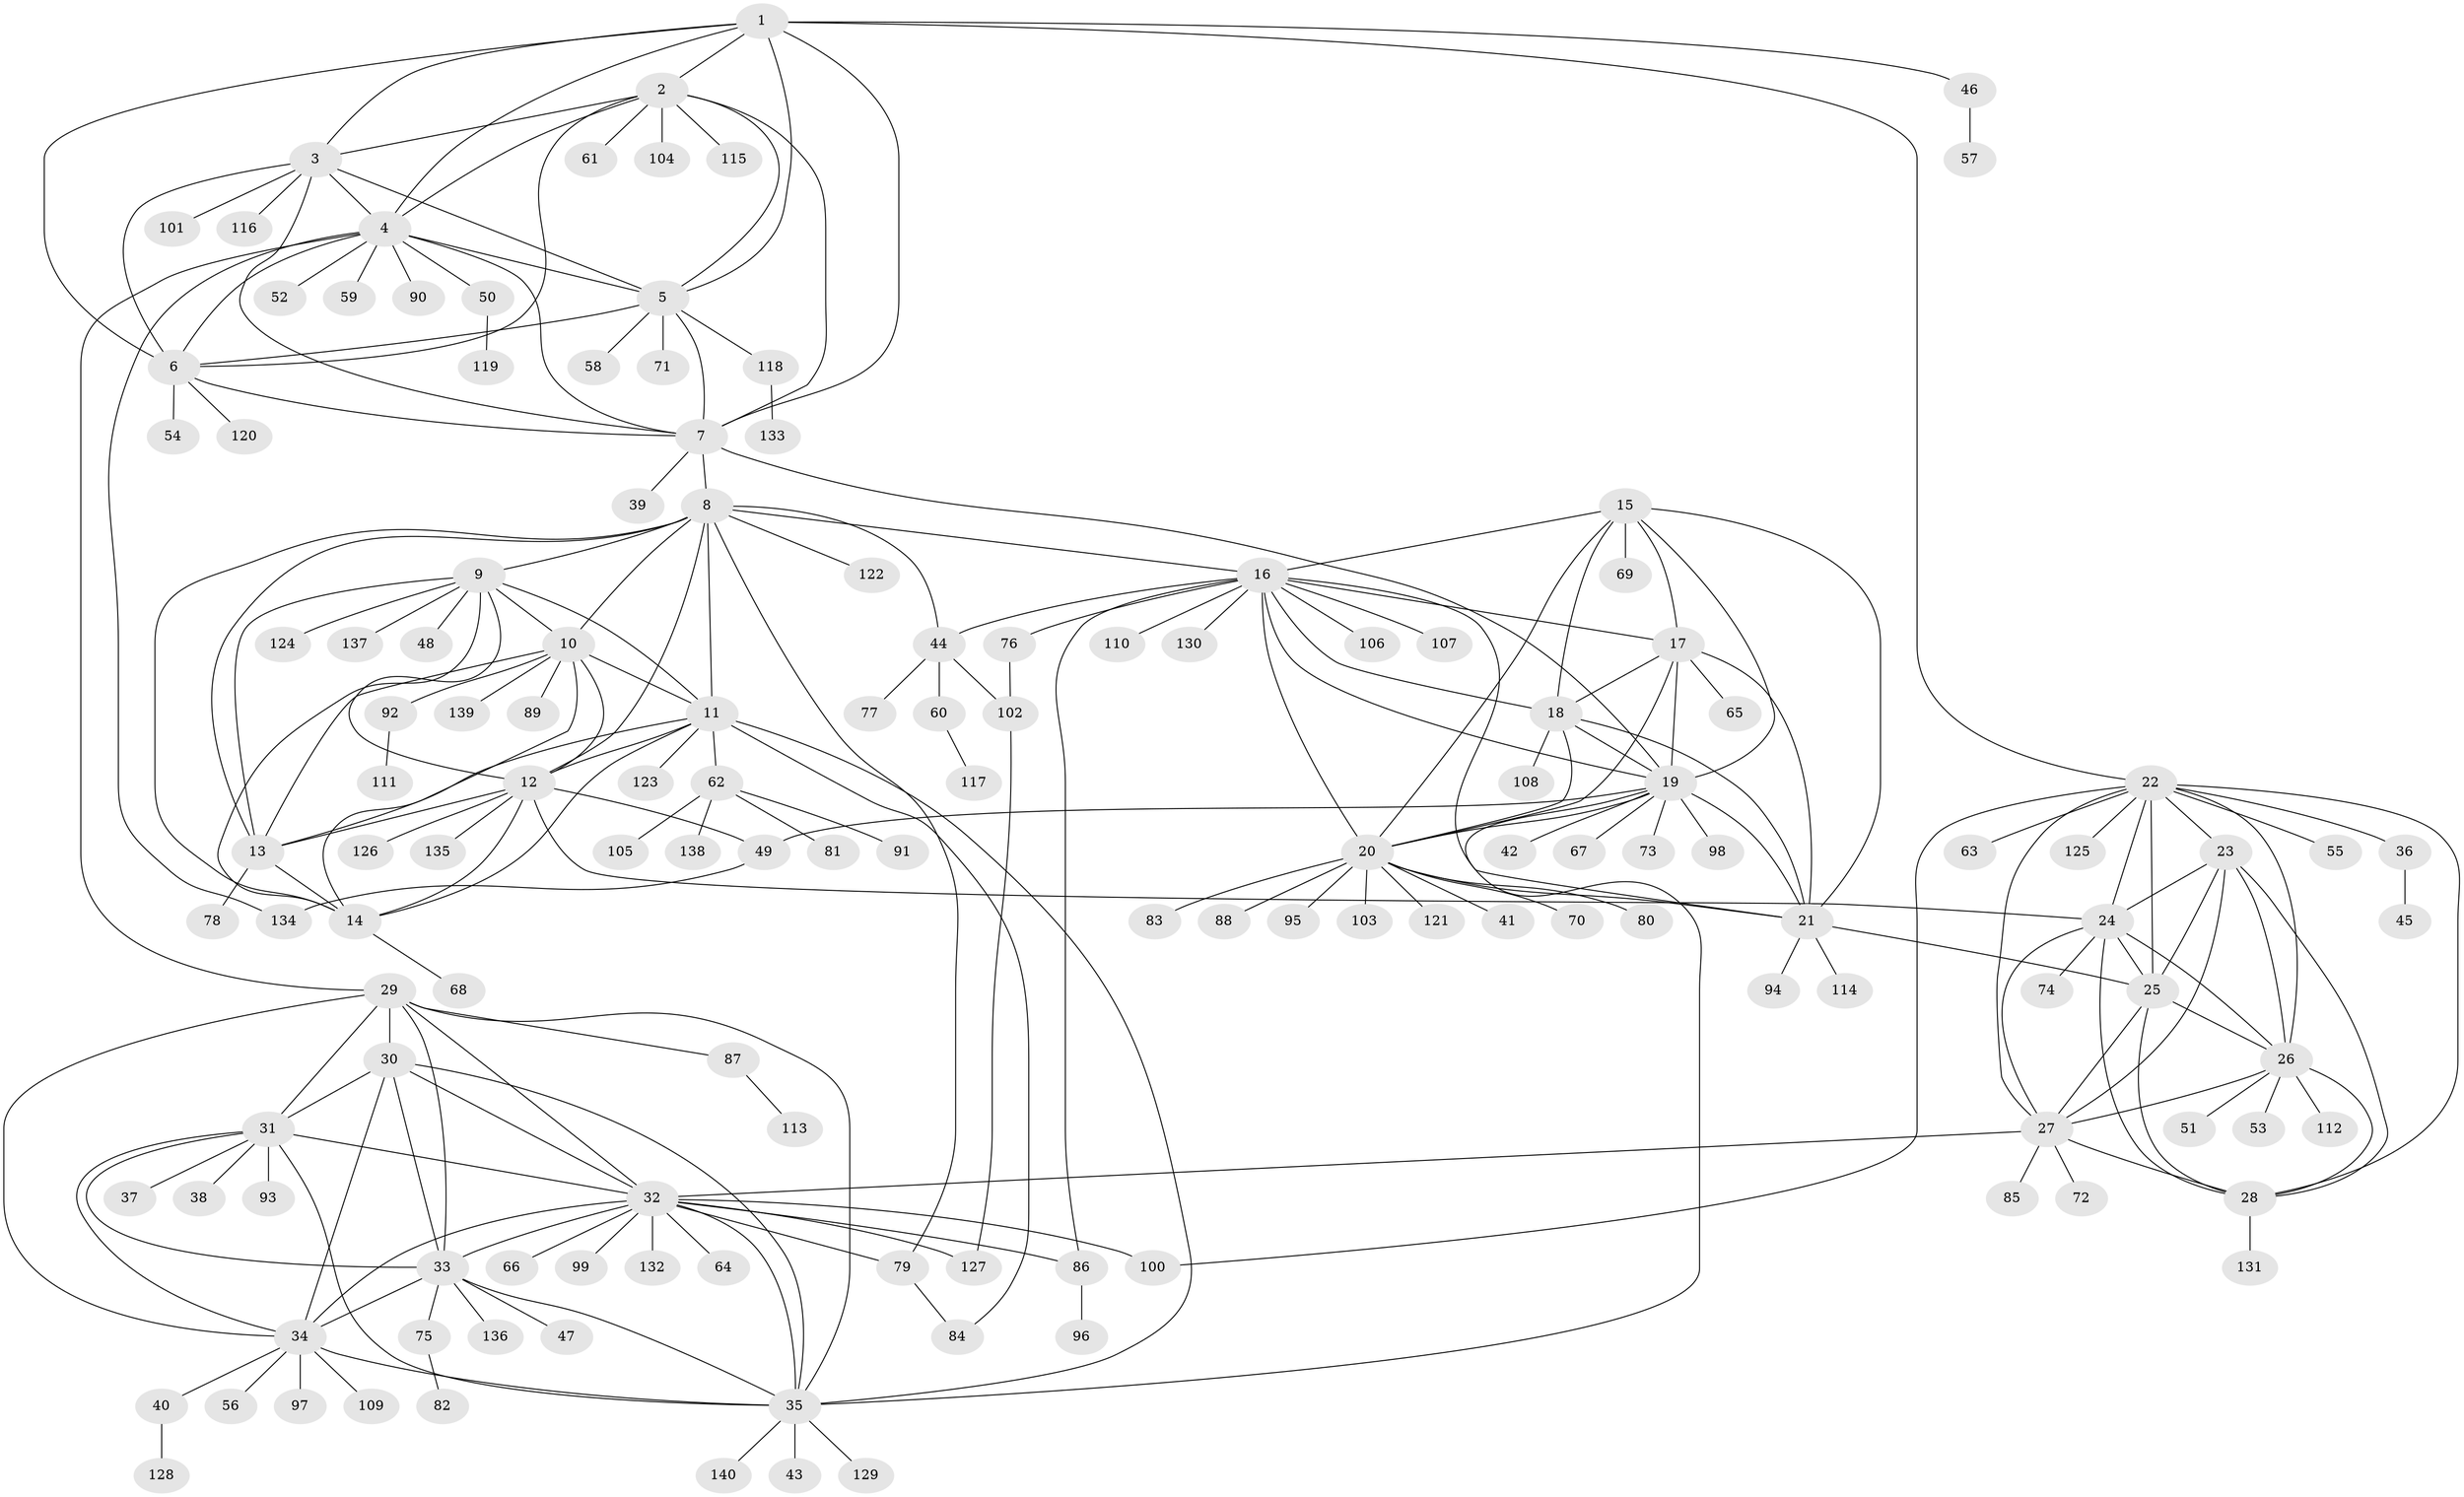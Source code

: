 // coarse degree distribution, {7: 0.018018018018018018, 10: 0.02702702702702703, 11: 0.02702702702702703, 8: 0.04504504504504504, 6: 0.04504504504504504, 17: 0.009009009009009009, 13: 0.018018018018018018, 5: 0.009009009009009009, 4: 0.02702702702702703, 15: 0.009009009009009009, 9: 0.009009009009009009, 1: 0.6846846846846847, 3: 0.02702702702702703, 2: 0.04504504504504504}
// Generated by graph-tools (version 1.1) at 2025/42/03/06/25 10:42:11]
// undirected, 140 vertices, 229 edges
graph export_dot {
graph [start="1"]
  node [color=gray90,style=filled];
  1;
  2;
  3;
  4;
  5;
  6;
  7;
  8;
  9;
  10;
  11;
  12;
  13;
  14;
  15;
  16;
  17;
  18;
  19;
  20;
  21;
  22;
  23;
  24;
  25;
  26;
  27;
  28;
  29;
  30;
  31;
  32;
  33;
  34;
  35;
  36;
  37;
  38;
  39;
  40;
  41;
  42;
  43;
  44;
  45;
  46;
  47;
  48;
  49;
  50;
  51;
  52;
  53;
  54;
  55;
  56;
  57;
  58;
  59;
  60;
  61;
  62;
  63;
  64;
  65;
  66;
  67;
  68;
  69;
  70;
  71;
  72;
  73;
  74;
  75;
  76;
  77;
  78;
  79;
  80;
  81;
  82;
  83;
  84;
  85;
  86;
  87;
  88;
  89;
  90;
  91;
  92;
  93;
  94;
  95;
  96;
  97;
  98;
  99;
  100;
  101;
  102;
  103;
  104;
  105;
  106;
  107;
  108;
  109;
  110;
  111;
  112;
  113;
  114;
  115;
  116;
  117;
  118;
  119;
  120;
  121;
  122;
  123;
  124;
  125;
  126;
  127;
  128;
  129;
  130;
  131;
  132;
  133;
  134;
  135;
  136;
  137;
  138;
  139;
  140;
  1 -- 2;
  1 -- 3;
  1 -- 4;
  1 -- 5;
  1 -- 6;
  1 -- 7;
  1 -- 22;
  1 -- 46;
  2 -- 3;
  2 -- 4;
  2 -- 5;
  2 -- 6;
  2 -- 7;
  2 -- 61;
  2 -- 104;
  2 -- 115;
  3 -- 4;
  3 -- 5;
  3 -- 6;
  3 -- 7;
  3 -- 101;
  3 -- 116;
  4 -- 5;
  4 -- 6;
  4 -- 7;
  4 -- 29;
  4 -- 50;
  4 -- 52;
  4 -- 59;
  4 -- 90;
  4 -- 134;
  5 -- 6;
  5 -- 7;
  5 -- 58;
  5 -- 71;
  5 -- 118;
  6 -- 7;
  6 -- 54;
  6 -- 120;
  7 -- 8;
  7 -- 19;
  7 -- 39;
  8 -- 9;
  8 -- 10;
  8 -- 11;
  8 -- 12;
  8 -- 13;
  8 -- 14;
  8 -- 16;
  8 -- 44;
  8 -- 79;
  8 -- 122;
  9 -- 10;
  9 -- 11;
  9 -- 12;
  9 -- 13;
  9 -- 14;
  9 -- 48;
  9 -- 124;
  9 -- 137;
  10 -- 11;
  10 -- 12;
  10 -- 13;
  10 -- 14;
  10 -- 89;
  10 -- 92;
  10 -- 139;
  11 -- 12;
  11 -- 13;
  11 -- 14;
  11 -- 35;
  11 -- 62;
  11 -- 84;
  11 -- 123;
  12 -- 13;
  12 -- 14;
  12 -- 24;
  12 -- 49;
  12 -- 126;
  12 -- 135;
  13 -- 14;
  13 -- 78;
  14 -- 68;
  15 -- 16;
  15 -- 17;
  15 -- 18;
  15 -- 19;
  15 -- 20;
  15 -- 21;
  15 -- 69;
  16 -- 17;
  16 -- 18;
  16 -- 19;
  16 -- 20;
  16 -- 21;
  16 -- 44;
  16 -- 76;
  16 -- 86;
  16 -- 106;
  16 -- 107;
  16 -- 110;
  16 -- 130;
  17 -- 18;
  17 -- 19;
  17 -- 20;
  17 -- 21;
  17 -- 65;
  18 -- 19;
  18 -- 20;
  18 -- 21;
  18 -- 108;
  19 -- 20;
  19 -- 21;
  19 -- 35;
  19 -- 42;
  19 -- 49;
  19 -- 67;
  19 -- 73;
  19 -- 98;
  20 -- 21;
  20 -- 41;
  20 -- 70;
  20 -- 80;
  20 -- 83;
  20 -- 88;
  20 -- 95;
  20 -- 103;
  20 -- 121;
  21 -- 25;
  21 -- 94;
  21 -- 114;
  22 -- 23;
  22 -- 24;
  22 -- 25;
  22 -- 26;
  22 -- 27;
  22 -- 28;
  22 -- 36;
  22 -- 55;
  22 -- 63;
  22 -- 100;
  22 -- 125;
  23 -- 24;
  23 -- 25;
  23 -- 26;
  23 -- 27;
  23 -- 28;
  24 -- 25;
  24 -- 26;
  24 -- 27;
  24 -- 28;
  24 -- 74;
  25 -- 26;
  25 -- 27;
  25 -- 28;
  26 -- 27;
  26 -- 28;
  26 -- 51;
  26 -- 53;
  26 -- 112;
  27 -- 28;
  27 -- 32;
  27 -- 72;
  27 -- 85;
  28 -- 131;
  29 -- 30;
  29 -- 31;
  29 -- 32;
  29 -- 33;
  29 -- 34;
  29 -- 35;
  29 -- 87;
  30 -- 31;
  30 -- 32;
  30 -- 33;
  30 -- 34;
  30 -- 35;
  31 -- 32;
  31 -- 33;
  31 -- 34;
  31 -- 35;
  31 -- 37;
  31 -- 38;
  31 -- 93;
  32 -- 33;
  32 -- 34;
  32 -- 35;
  32 -- 64;
  32 -- 66;
  32 -- 79;
  32 -- 86;
  32 -- 99;
  32 -- 100;
  32 -- 127;
  32 -- 132;
  33 -- 34;
  33 -- 35;
  33 -- 47;
  33 -- 75;
  33 -- 136;
  34 -- 35;
  34 -- 40;
  34 -- 56;
  34 -- 97;
  34 -- 109;
  35 -- 43;
  35 -- 129;
  35 -- 140;
  36 -- 45;
  40 -- 128;
  44 -- 60;
  44 -- 77;
  44 -- 102;
  46 -- 57;
  49 -- 134;
  50 -- 119;
  60 -- 117;
  62 -- 81;
  62 -- 91;
  62 -- 105;
  62 -- 138;
  75 -- 82;
  76 -- 102;
  79 -- 84;
  86 -- 96;
  87 -- 113;
  92 -- 111;
  102 -- 127;
  118 -- 133;
}
